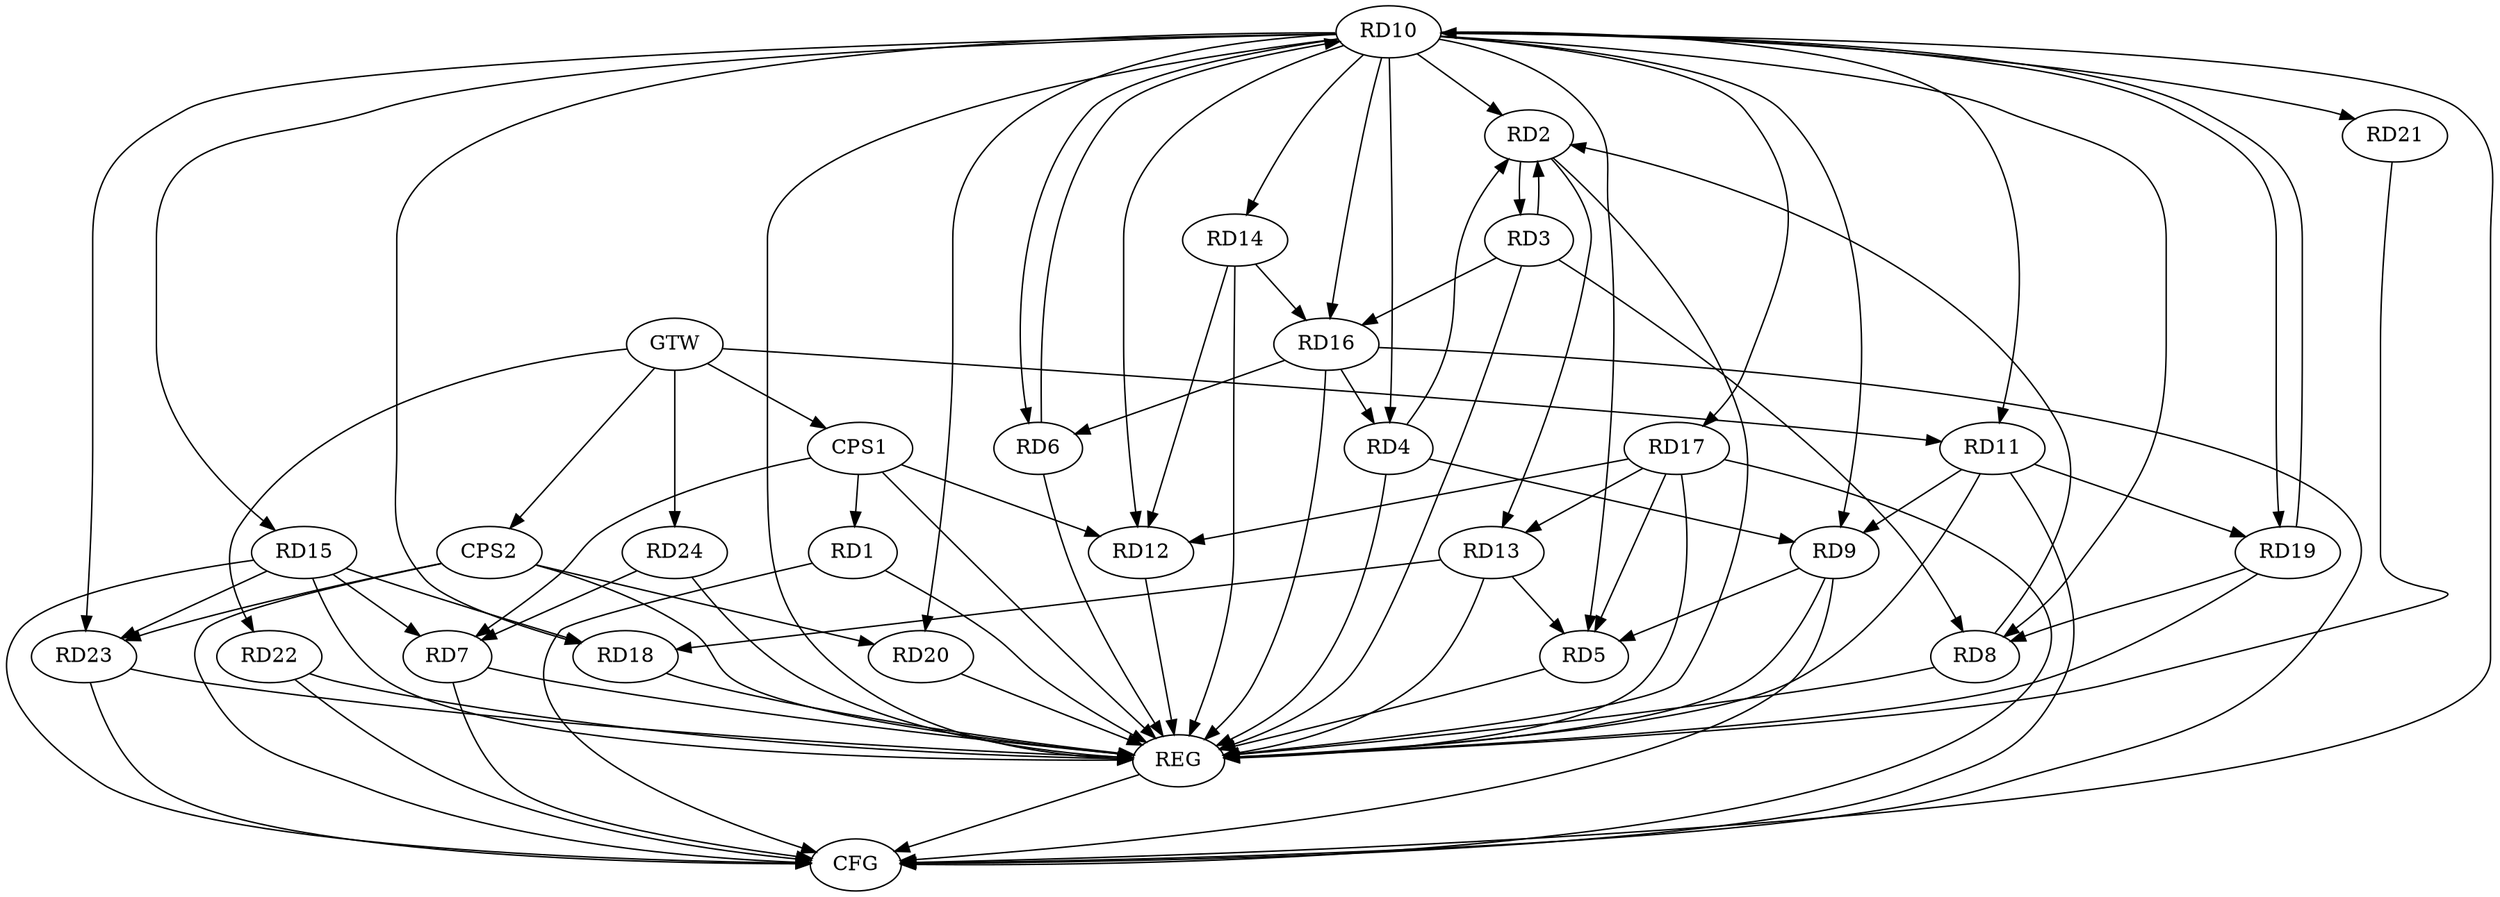 strict digraph G {
  RD1 [ label="RD1" ];
  RD2 [ label="RD2" ];
  RD3 [ label="RD3" ];
  RD4 [ label="RD4" ];
  RD5 [ label="RD5" ];
  RD6 [ label="RD6" ];
  RD7 [ label="RD7" ];
  RD8 [ label="RD8" ];
  RD9 [ label="RD9" ];
  RD10 [ label="RD10" ];
  RD11 [ label="RD11" ];
  RD12 [ label="RD12" ];
  RD13 [ label="RD13" ];
  RD14 [ label="RD14" ];
  RD15 [ label="RD15" ];
  RD16 [ label="RD16" ];
  RD17 [ label="RD17" ];
  RD18 [ label="RD18" ];
  RD19 [ label="RD19" ];
  RD20 [ label="RD20" ];
  RD21 [ label="RD21" ];
  RD22 [ label="RD22" ];
  RD23 [ label="RD23" ];
  RD24 [ label="RD24" ];
  CPS1 [ label="CPS1" ];
  CPS2 [ label="CPS2" ];
  GTW [ label="GTW" ];
  REG [ label="REG" ];
  CFG [ label="CFG" ];
  RD2 -> RD3;
  RD3 -> RD2;
  RD4 -> RD2;
  RD8 -> RD2;
  RD2 -> RD13;
  RD3 -> RD8;
  RD3 -> RD16;
  RD4 -> RD9;
  RD16 -> RD4;
  RD9 -> RD5;
  RD13 -> RD5;
  RD17 -> RD5;
  RD6 -> RD10;
  RD16 -> RD6;
  RD15 -> RD7;
  RD24 -> RD7;
  RD10 -> RD8;
  RD19 -> RD8;
  RD10 -> RD9;
  RD11 -> RD9;
  RD10 -> RD12;
  RD10 -> RD18;
  RD10 -> RD19;
  RD19 -> RD10;
  RD11 -> RD19;
  RD14 -> RD12;
  RD17 -> RD12;
  RD17 -> RD13;
  RD13 -> RD18;
  RD14 -> RD16;
  RD15 -> RD18;
  RD15 -> RD23;
  CPS1 -> RD1;
  CPS1 -> RD7;
  CPS1 -> RD12;
  CPS2 -> RD20;
  CPS2 -> RD23;
  GTW -> RD11;
  GTW -> RD22;
  GTW -> RD24;
  GTW -> CPS1;
  GTW -> CPS2;
  RD1 -> REG;
  RD2 -> REG;
  RD3 -> REG;
  RD4 -> REG;
  RD5 -> REG;
  RD6 -> REG;
  RD7 -> REG;
  RD8 -> REG;
  RD9 -> REG;
  RD10 -> REG;
  RD11 -> REG;
  RD12 -> REG;
  RD13 -> REG;
  RD14 -> REG;
  RD15 -> REG;
  RD16 -> REG;
  RD17 -> REG;
  RD18 -> REG;
  RD19 -> REG;
  RD20 -> REG;
  RD21 -> REG;
  RD22 -> REG;
  RD23 -> REG;
  RD24 -> REG;
  CPS1 -> REG;
  CPS2 -> REG;
  CPS2 -> CFG;
  RD7 -> CFG;
  RD1 -> CFG;
  RD15 -> CFG;
  RD17 -> CFG;
  RD11 -> CFG;
  RD22 -> CFG;
  RD23 -> CFG;
  RD9 -> CFG;
  RD16 -> CFG;
  REG -> CFG;
  RD10 -> CFG;
  RD10 -> RD23;
  RD10 -> RD11;
  RD10 -> RD15;
  RD10 -> RD2;
  RD10 -> RD6;
  RD10 -> RD4;
  RD10 -> RD17;
  RD10 -> RD16;
  RD10 -> RD21;
  RD10 -> RD20;
  RD10 -> RD14;
  RD10 -> RD5;
}

